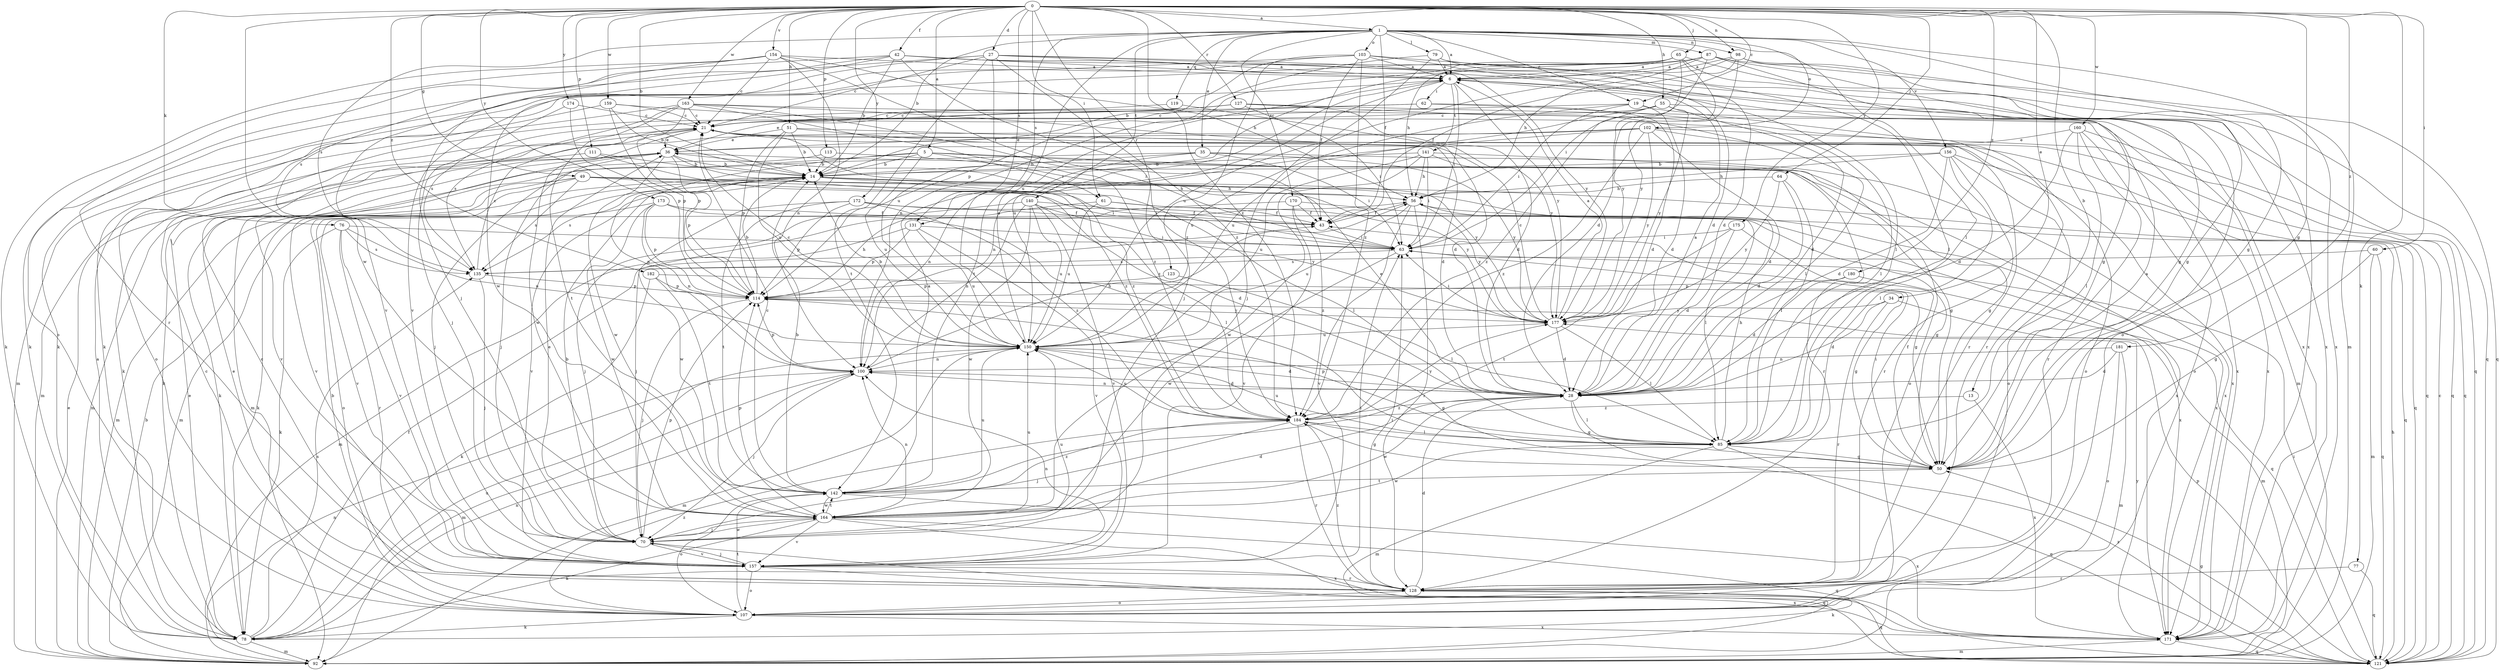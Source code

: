 strict digraph  {
0;
1;
5;
6;
13;
14;
19;
21;
27;
28;
34;
35;
36;
42;
43;
49;
50;
51;
55;
56;
60;
61;
62;
63;
64;
65;
70;
76;
77;
78;
79;
85;
87;
92;
98;
100;
102;
103;
107;
111;
113;
114;
119;
121;
123;
127;
128;
131;
135;
140;
141;
142;
150;
154;
156;
157;
159;
160;
163;
164;
170;
171;
172;
173;
174;
175;
177;
180;
181;
182;
184;
0 -> 1  [label=a];
0 -> 5  [label=a];
0 -> 13  [label=b];
0 -> 14  [label=b];
0 -> 19  [label=c];
0 -> 27  [label=d];
0 -> 34  [label=e];
0 -> 42  [label=f];
0 -> 49  [label=g];
0 -> 50  [label=g];
0 -> 51  [label=h];
0 -> 55  [label=h];
0 -> 60  [label=i];
0 -> 61  [label=i];
0 -> 64  [label=j];
0 -> 65  [label=j];
0 -> 76  [label=k];
0 -> 77  [label=k];
0 -> 98  [label=n];
0 -> 111  [label=p];
0 -> 113  [label=p];
0 -> 123  [label=r];
0 -> 127  [label=r];
0 -> 131  [label=s];
0 -> 154  [label=v];
0 -> 159  [label=w];
0 -> 160  [label=w];
0 -> 163  [label=w];
0 -> 164  [label=w];
0 -> 172  [label=y];
0 -> 173  [label=y];
0 -> 174  [label=y];
0 -> 175  [label=y];
0 -> 180  [label=z];
0 -> 181  [label=z];
0 -> 182  [label=z];
0 -> 184  [label=z];
1 -> 6  [label=a];
1 -> 14  [label=b];
1 -> 19  [label=c];
1 -> 35  [label=e];
1 -> 43  [label=f];
1 -> 50  [label=g];
1 -> 79  [label=l];
1 -> 85  [label=l];
1 -> 87  [label=m];
1 -> 92  [label=m];
1 -> 98  [label=n];
1 -> 102  [label=o];
1 -> 103  [label=o];
1 -> 119  [label=q];
1 -> 131  [label=s];
1 -> 135  [label=s];
1 -> 140  [label=t];
1 -> 150  [label=u];
1 -> 156  [label=v];
1 -> 170  [label=x];
5 -> 14  [label=b];
5 -> 50  [label=g];
5 -> 61  [label=i];
5 -> 70  [label=j];
5 -> 100  [label=n];
5 -> 150  [label=u];
5 -> 171  [label=x];
6 -> 62  [label=i];
6 -> 63  [label=i];
6 -> 121  [label=q];
6 -> 141  [label=t];
6 -> 150  [label=u];
6 -> 177  [label=y];
13 -> 171  [label=x];
13 -> 184  [label=z];
14 -> 56  [label=h];
14 -> 63  [label=i];
14 -> 92  [label=m];
14 -> 135  [label=s];
14 -> 157  [label=v];
14 -> 171  [label=x];
14 -> 177  [label=y];
19 -> 21  [label=c];
19 -> 28  [label=d];
19 -> 63  [label=i];
19 -> 128  [label=r];
19 -> 150  [label=u];
21 -> 36  [label=e];
21 -> 92  [label=m];
21 -> 164  [label=w];
21 -> 171  [label=x];
21 -> 184  [label=z];
27 -> 6  [label=a];
27 -> 21  [label=c];
27 -> 78  [label=k];
27 -> 142  [label=t];
27 -> 150  [label=u];
27 -> 157  [label=v];
27 -> 171  [label=x];
27 -> 177  [label=y];
27 -> 184  [label=z];
28 -> 6  [label=a];
28 -> 36  [label=e];
28 -> 50  [label=g];
28 -> 85  [label=l];
28 -> 100  [label=n];
28 -> 164  [label=w];
28 -> 184  [label=z];
34 -> 28  [label=d];
34 -> 92  [label=m];
34 -> 128  [label=r];
34 -> 177  [label=y];
35 -> 14  [label=b];
35 -> 63  [label=i];
35 -> 92  [label=m];
35 -> 100  [label=n];
35 -> 171  [label=x];
35 -> 177  [label=y];
36 -> 14  [label=b];
36 -> 50  [label=g];
36 -> 70  [label=j];
36 -> 114  [label=p];
36 -> 157  [label=v];
36 -> 164  [label=w];
36 -> 184  [label=z];
42 -> 6  [label=a];
42 -> 14  [label=b];
42 -> 50  [label=g];
42 -> 70  [label=j];
42 -> 85  [label=l];
42 -> 128  [label=r];
42 -> 164  [label=w];
42 -> 184  [label=z];
43 -> 63  [label=i];
49 -> 56  [label=h];
49 -> 63  [label=i];
49 -> 78  [label=k];
49 -> 85  [label=l];
49 -> 92  [label=m];
49 -> 121  [label=q];
49 -> 135  [label=s];
49 -> 157  [label=v];
50 -> 6  [label=a];
50 -> 43  [label=f];
50 -> 63  [label=i];
50 -> 142  [label=t];
51 -> 14  [label=b];
51 -> 28  [label=d];
51 -> 36  [label=e];
51 -> 114  [label=p];
51 -> 121  [label=q];
51 -> 150  [label=u];
55 -> 21  [label=c];
55 -> 28  [label=d];
55 -> 92  [label=m];
55 -> 150  [label=u];
55 -> 177  [label=y];
55 -> 184  [label=z];
56 -> 43  [label=f];
56 -> 128  [label=r];
56 -> 150  [label=u];
56 -> 157  [label=v];
56 -> 177  [label=y];
60 -> 50  [label=g];
60 -> 92  [label=m];
60 -> 121  [label=q];
60 -> 135  [label=s];
61 -> 43  [label=f];
61 -> 85  [label=l];
61 -> 150  [label=u];
61 -> 157  [label=v];
62 -> 21  [label=c];
62 -> 28  [label=d];
62 -> 78  [label=k];
62 -> 128  [label=r];
63 -> 135  [label=s];
63 -> 164  [label=w];
64 -> 28  [label=d];
64 -> 56  [label=h];
64 -> 85  [label=l];
64 -> 177  [label=y];
65 -> 6  [label=a];
65 -> 28  [label=d];
65 -> 56  [label=h];
65 -> 100  [label=n];
65 -> 121  [label=q];
65 -> 157  [label=v];
65 -> 171  [label=x];
65 -> 177  [label=y];
70 -> 14  [label=b];
70 -> 36  [label=e];
70 -> 114  [label=p];
70 -> 121  [label=q];
70 -> 150  [label=u];
70 -> 157  [label=v];
70 -> 164  [label=w];
76 -> 63  [label=i];
76 -> 78  [label=k];
76 -> 128  [label=r];
76 -> 135  [label=s];
76 -> 150  [label=u];
76 -> 157  [label=v];
77 -> 121  [label=q];
77 -> 128  [label=r];
78 -> 6  [label=a];
78 -> 36  [label=e];
78 -> 43  [label=f];
78 -> 92  [label=m];
78 -> 100  [label=n];
78 -> 135  [label=s];
78 -> 150  [label=u];
79 -> 6  [label=a];
79 -> 28  [label=d];
79 -> 70  [label=j];
79 -> 85  [label=l];
79 -> 114  [label=p];
85 -> 50  [label=g];
85 -> 56  [label=h];
85 -> 92  [label=m];
85 -> 114  [label=p];
85 -> 121  [label=q];
85 -> 150  [label=u];
85 -> 164  [label=w];
87 -> 6  [label=a];
87 -> 50  [label=g];
87 -> 56  [label=h];
87 -> 63  [label=i];
87 -> 78  [label=k];
87 -> 107  [label=o];
87 -> 121  [label=q];
87 -> 142  [label=t];
92 -> 14  [label=b];
92 -> 36  [label=e];
92 -> 100  [label=n];
98 -> 6  [label=a];
98 -> 43  [label=f];
98 -> 50  [label=g];
98 -> 150  [label=u];
98 -> 171  [label=x];
98 -> 177  [label=y];
100 -> 28  [label=d];
100 -> 56  [label=h];
100 -> 70  [label=j];
100 -> 92  [label=m];
100 -> 114  [label=p];
102 -> 28  [label=d];
102 -> 36  [label=e];
102 -> 78  [label=k];
102 -> 100  [label=n];
102 -> 107  [label=o];
102 -> 121  [label=q];
102 -> 177  [label=y];
102 -> 184  [label=z];
103 -> 6  [label=a];
103 -> 14  [label=b];
103 -> 28  [label=d];
103 -> 43  [label=f];
103 -> 70  [label=j];
103 -> 78  [label=k];
103 -> 171  [label=x];
103 -> 184  [label=z];
107 -> 14  [label=b];
107 -> 21  [label=c];
107 -> 78  [label=k];
107 -> 142  [label=t];
107 -> 171  [label=x];
107 -> 184  [label=z];
111 -> 14  [label=b];
111 -> 92  [label=m];
111 -> 184  [label=z];
113 -> 14  [label=b];
113 -> 78  [label=k];
113 -> 177  [label=y];
114 -> 14  [label=b];
114 -> 56  [label=h];
114 -> 70  [label=j];
114 -> 177  [label=y];
119 -> 21  [label=c];
119 -> 177  [label=y];
121 -> 21  [label=c];
121 -> 50  [label=g];
121 -> 56  [label=h];
121 -> 63  [label=i];
121 -> 114  [label=p];
121 -> 184  [label=z];
123 -> 85  [label=l];
123 -> 114  [label=p];
127 -> 21  [label=c];
127 -> 28  [label=d];
127 -> 36  [label=e];
127 -> 63  [label=i];
127 -> 70  [label=j];
127 -> 85  [label=l];
127 -> 171  [label=x];
128 -> 21  [label=c];
128 -> 28  [label=d];
128 -> 36  [label=e];
128 -> 63  [label=i];
128 -> 78  [label=k];
128 -> 107  [label=o];
128 -> 121  [label=q];
128 -> 184  [label=z];
131 -> 63  [label=i];
131 -> 92  [label=m];
131 -> 114  [label=p];
131 -> 150  [label=u];
131 -> 157  [label=v];
135 -> 21  [label=c];
135 -> 70  [label=j];
135 -> 114  [label=p];
140 -> 28  [label=d];
140 -> 43  [label=f];
140 -> 70  [label=j];
140 -> 100  [label=n];
140 -> 150  [label=u];
140 -> 157  [label=v];
140 -> 164  [label=w];
140 -> 177  [label=y];
141 -> 14  [label=b];
141 -> 56  [label=h];
141 -> 63  [label=i];
141 -> 107  [label=o];
141 -> 128  [label=r];
141 -> 150  [label=u];
141 -> 164  [label=w];
142 -> 6  [label=a];
142 -> 14  [label=b];
142 -> 21  [label=c];
142 -> 107  [label=o];
142 -> 150  [label=u];
142 -> 164  [label=w];
142 -> 171  [label=x];
142 -> 184  [label=z];
150 -> 6  [label=a];
150 -> 14  [label=b];
150 -> 21  [label=c];
150 -> 28  [label=d];
150 -> 50  [label=g];
150 -> 92  [label=m];
150 -> 100  [label=n];
154 -> 6  [label=a];
154 -> 21  [label=c];
154 -> 43  [label=f];
154 -> 56  [label=h];
154 -> 78  [label=k];
154 -> 100  [label=n];
154 -> 107  [label=o];
154 -> 135  [label=s];
156 -> 14  [label=b];
156 -> 28  [label=d];
156 -> 56  [label=h];
156 -> 85  [label=l];
156 -> 107  [label=o];
156 -> 121  [label=q];
156 -> 128  [label=r];
157 -> 63  [label=i];
157 -> 70  [label=j];
157 -> 100  [label=n];
157 -> 107  [label=o];
157 -> 128  [label=r];
157 -> 171  [label=x];
159 -> 14  [label=b];
159 -> 21  [label=c];
159 -> 85  [label=l];
159 -> 107  [label=o];
159 -> 114  [label=p];
160 -> 28  [label=d];
160 -> 36  [label=e];
160 -> 85  [label=l];
160 -> 107  [label=o];
160 -> 121  [label=q];
160 -> 128  [label=r];
163 -> 21  [label=c];
163 -> 28  [label=d];
163 -> 63  [label=i];
163 -> 92  [label=m];
163 -> 114  [label=p];
163 -> 135  [label=s];
163 -> 142  [label=t];
163 -> 171  [label=x];
163 -> 184  [label=z];
164 -> 28  [label=d];
164 -> 70  [label=j];
164 -> 78  [label=k];
164 -> 100  [label=n];
164 -> 114  [label=p];
164 -> 121  [label=q];
164 -> 142  [label=t];
164 -> 150  [label=u];
164 -> 157  [label=v];
164 -> 171  [label=x];
170 -> 43  [label=f];
170 -> 70  [label=j];
170 -> 157  [label=v];
170 -> 171  [label=x];
170 -> 184  [label=z];
171 -> 92  [label=m];
171 -> 121  [label=q];
171 -> 177  [label=y];
172 -> 43  [label=f];
172 -> 50  [label=g];
172 -> 114  [label=p];
172 -> 142  [label=t];
172 -> 164  [label=w];
172 -> 184  [label=z];
173 -> 43  [label=f];
173 -> 85  [label=l];
173 -> 100  [label=n];
173 -> 107  [label=o];
173 -> 114  [label=p];
173 -> 164  [label=w];
174 -> 21  [label=c];
174 -> 114  [label=p];
174 -> 135  [label=s];
175 -> 28  [label=d];
175 -> 50  [label=g];
175 -> 63  [label=i];
175 -> 142  [label=t];
177 -> 6  [label=a];
177 -> 21  [label=c];
177 -> 28  [label=d];
177 -> 63  [label=i];
177 -> 85  [label=l];
177 -> 150  [label=u];
180 -> 28  [label=d];
180 -> 114  [label=p];
180 -> 121  [label=q];
181 -> 28  [label=d];
181 -> 92  [label=m];
181 -> 100  [label=n];
181 -> 107  [label=o];
182 -> 50  [label=g];
182 -> 78  [label=k];
182 -> 114  [label=p];
182 -> 142  [label=t];
184 -> 50  [label=g];
184 -> 70  [label=j];
184 -> 85  [label=l];
184 -> 128  [label=r];
184 -> 150  [label=u];
184 -> 177  [label=y];
}
